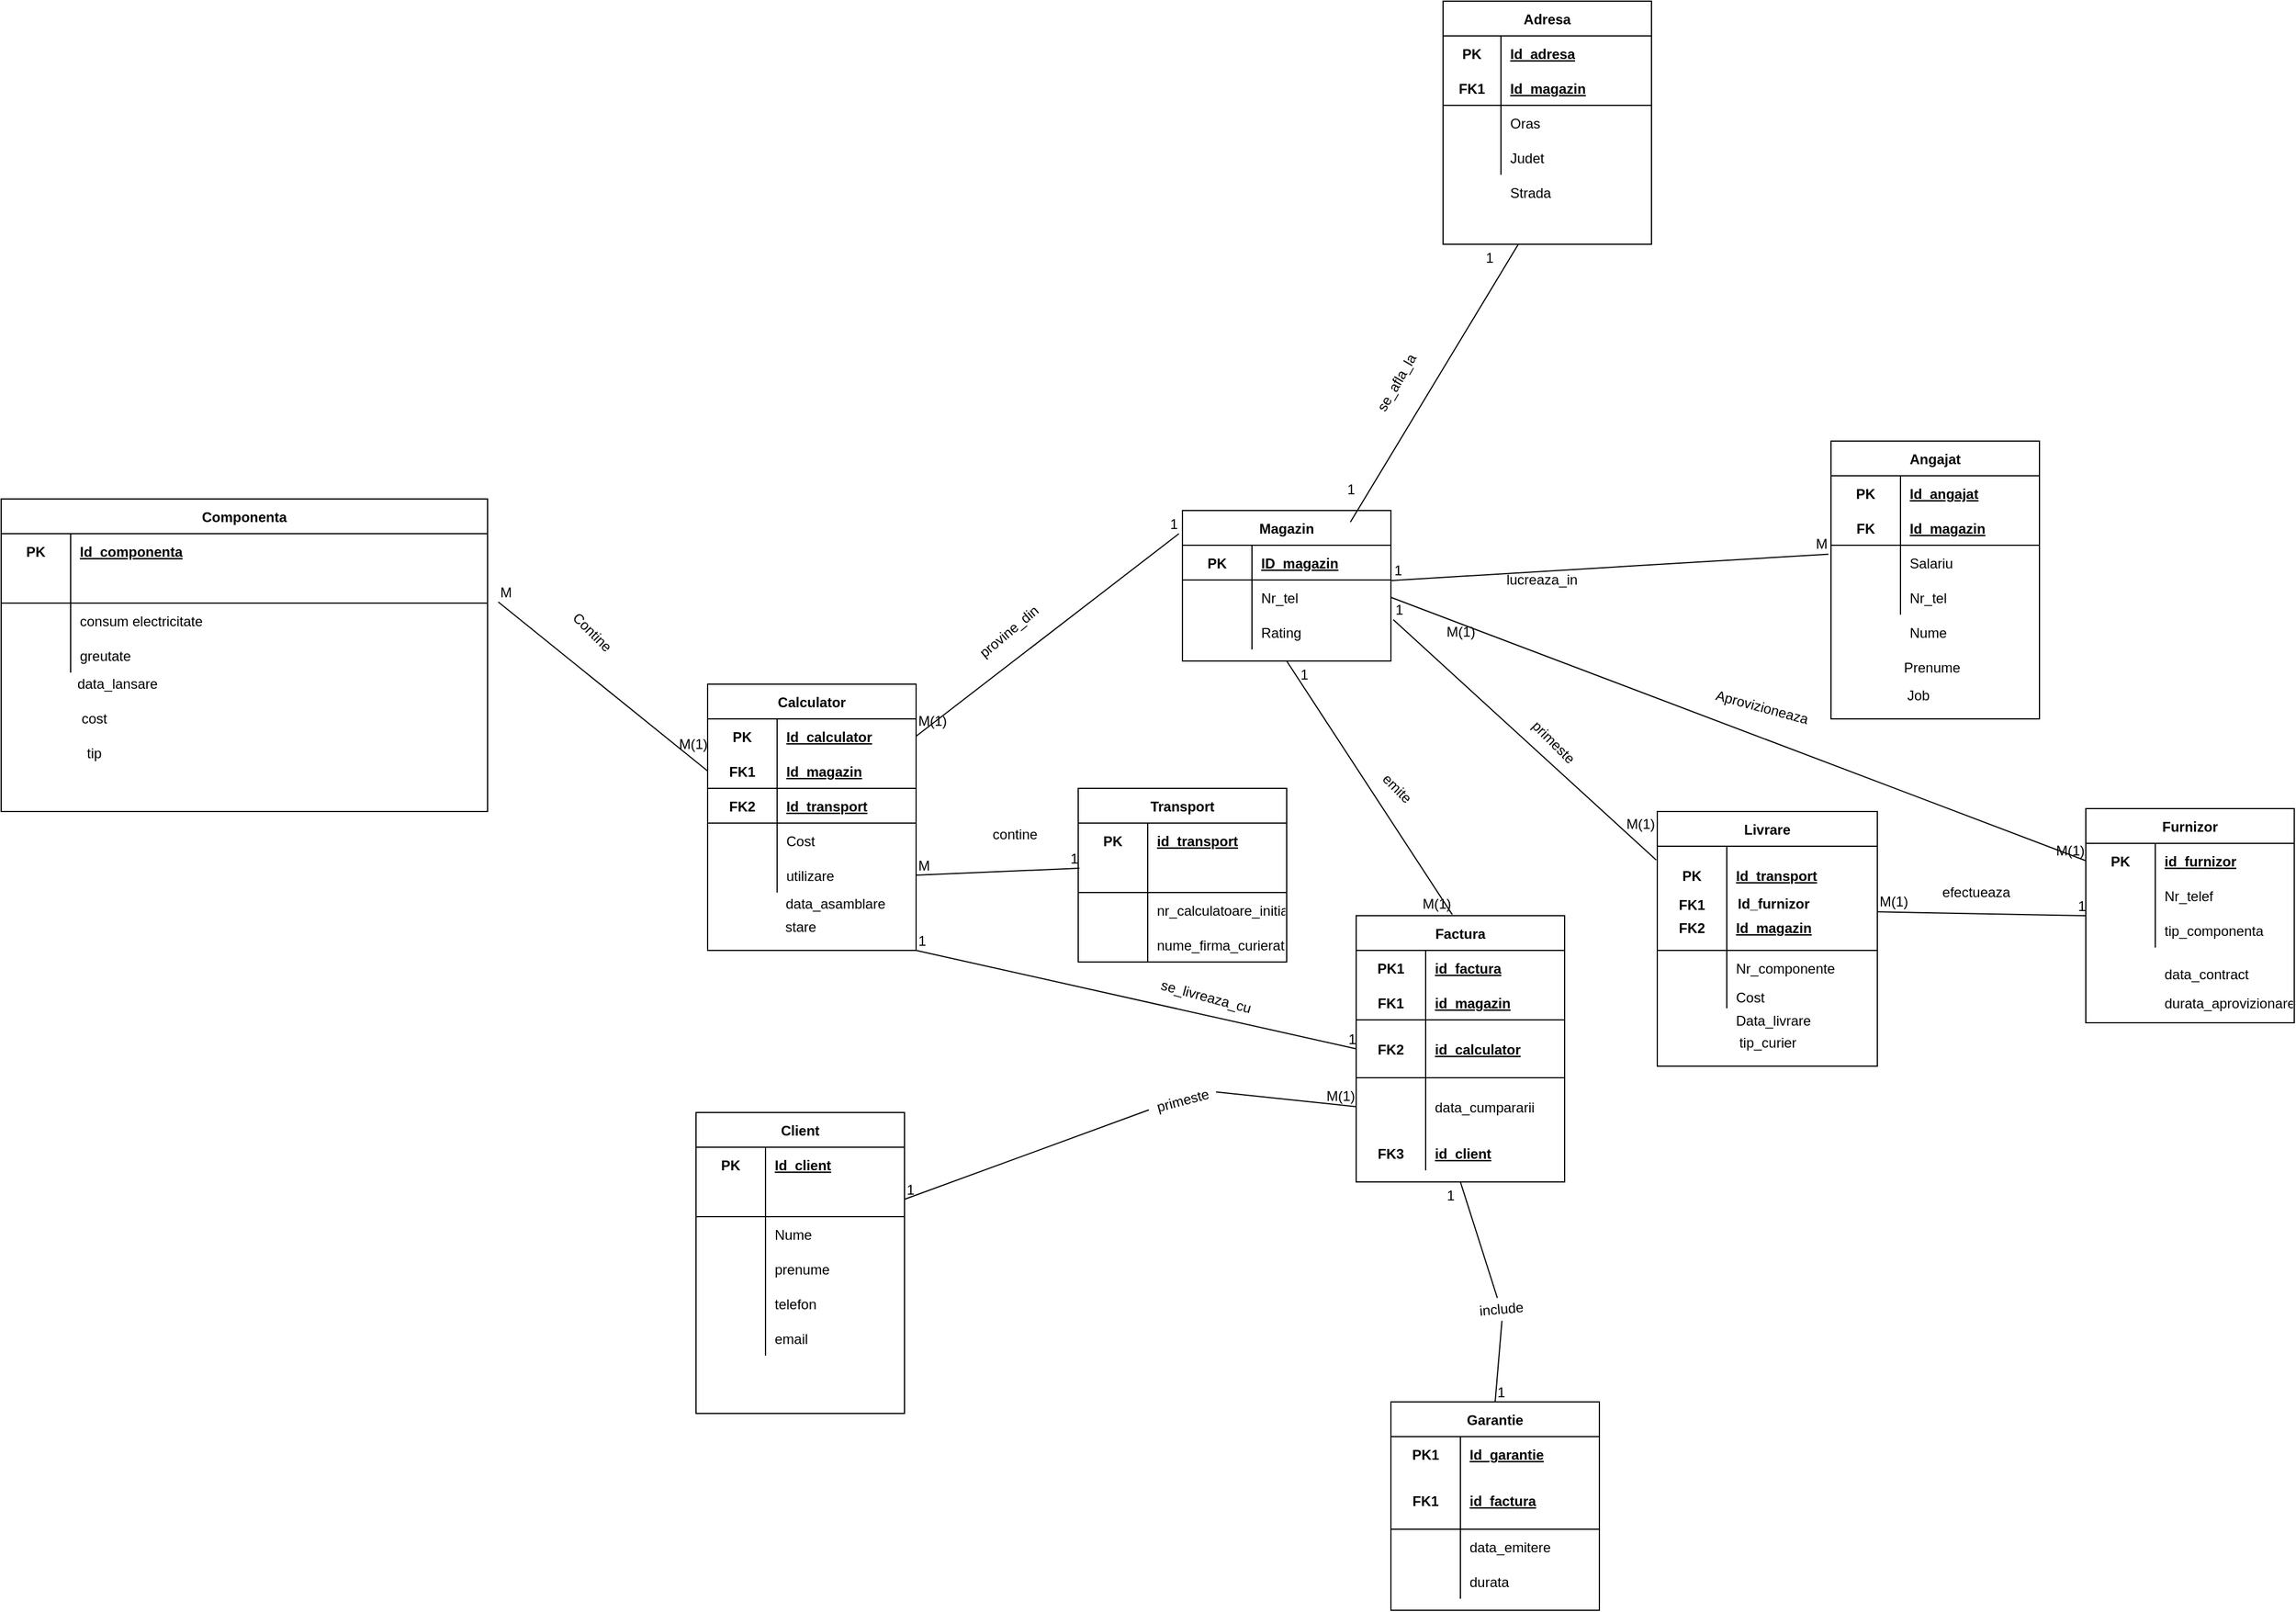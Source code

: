 <mxfile version="14.7.0" type="onedrive"><diagram id="R2lEEEUBdFMjLlhIrx00" name="Page-1"><mxGraphModel dx="2882" dy="1864" grid="1" gridSize="10" guides="1" tooltips="1" connect="1" arrows="1" fold="1" page="1" pageScale="1" pageWidth="850" pageHeight="1100" math="0" shadow="0" extFonts="Permanent Marker^https://fonts.googleapis.com/css?family=Permanent+Marker"><root><mxCell id="0"/><mxCell id="1" parent="0"/><mxCell id="5IRADX40BSoLsb3b2WKI-1" value="Magazin" style="shape=table;startSize=30;container=1;collapsible=1;childLayout=tableLayout;fixedRows=1;rowLines=0;fontStyle=1;align=center;resizeLast=1;" parent="1" vertex="1"><mxGeometry x="20" y="60" width="180" height="130" as="geometry"/></mxCell><mxCell id="5IRADX40BSoLsb3b2WKI-5" value="" style="shape=partialRectangle;collapsible=0;dropTarget=0;pointerEvents=0;fillColor=none;top=0;left=0;bottom=1;right=0;points=[[0,0.5],[1,0.5]];portConstraint=eastwest;" parent="5IRADX40BSoLsb3b2WKI-1" vertex="1"><mxGeometry y="30" width="180" height="30" as="geometry"/></mxCell><mxCell id="5IRADX40BSoLsb3b2WKI-6" value="PK" style="shape=partialRectangle;connectable=0;fillColor=none;top=0;left=0;bottom=0;right=0;fontStyle=1;overflow=hidden;" parent="5IRADX40BSoLsb3b2WKI-5" vertex="1"><mxGeometry width="60" height="30" as="geometry"/></mxCell><mxCell id="5IRADX40BSoLsb3b2WKI-7" value="ID_magazin" style="shape=partialRectangle;connectable=0;fillColor=none;top=0;left=0;bottom=0;right=0;align=left;spacingLeft=6;fontStyle=5;overflow=hidden;" parent="5IRADX40BSoLsb3b2WKI-5" vertex="1"><mxGeometry x="60" width="120" height="30" as="geometry"/></mxCell><mxCell id="5IRADX40BSoLsb3b2WKI-8" value="" style="shape=partialRectangle;collapsible=0;dropTarget=0;pointerEvents=0;fillColor=none;top=0;left=0;bottom=0;right=0;points=[[0,0.5],[1,0.5]];portConstraint=eastwest;" parent="5IRADX40BSoLsb3b2WKI-1" vertex="1"><mxGeometry y="60" width="180" height="30" as="geometry"/></mxCell><mxCell id="5IRADX40BSoLsb3b2WKI-9" value="" style="shape=partialRectangle;connectable=0;fillColor=none;top=0;left=0;bottom=0;right=0;editable=1;overflow=hidden;" parent="5IRADX40BSoLsb3b2WKI-8" vertex="1"><mxGeometry width="60" height="30" as="geometry"/></mxCell><mxCell id="5IRADX40BSoLsb3b2WKI-10" value="Nr_tel" style="shape=partialRectangle;connectable=0;fillColor=none;top=0;left=0;bottom=0;right=0;align=left;spacingLeft=6;overflow=hidden;" parent="5IRADX40BSoLsb3b2WKI-8" vertex="1"><mxGeometry x="60" width="120" height="30" as="geometry"/></mxCell><mxCell id="5IRADX40BSoLsb3b2WKI-11" value="" style="shape=partialRectangle;collapsible=0;dropTarget=0;pointerEvents=0;fillColor=none;top=0;left=0;bottom=0;right=0;points=[[0,0.5],[1,0.5]];portConstraint=eastwest;" parent="5IRADX40BSoLsb3b2WKI-1" vertex="1"><mxGeometry y="90" width="180" height="30" as="geometry"/></mxCell><mxCell id="5IRADX40BSoLsb3b2WKI-12" value="" style="shape=partialRectangle;connectable=0;fillColor=none;top=0;left=0;bottom=0;right=0;editable=1;overflow=hidden;" parent="5IRADX40BSoLsb3b2WKI-11" vertex="1"><mxGeometry width="60" height="30" as="geometry"/></mxCell><mxCell id="5IRADX40BSoLsb3b2WKI-13" value="Rating" style="shape=partialRectangle;connectable=0;fillColor=none;top=0;left=0;bottom=0;right=0;align=left;spacingLeft=6;overflow=hidden;" parent="5IRADX40BSoLsb3b2WKI-11" vertex="1"><mxGeometry x="60" width="120" height="30" as="geometry"/></mxCell><mxCell id="5IRADX40BSoLsb3b2WKI-15" value="Componenta" style="shape=table;startSize=30;container=1;collapsible=1;childLayout=tableLayout;fixedRows=1;rowLines=0;fontStyle=1;align=center;resizeLast=1;" parent="1" vertex="1"><mxGeometry x="-1000" y="50" width="420" height="270" as="geometry"/></mxCell><mxCell id="5IRADX40BSoLsb3b2WKI-16" value="" style="shape=partialRectangle;collapsible=0;dropTarget=0;pointerEvents=0;fillColor=none;top=0;left=0;bottom=0;right=0;points=[[0,0.5],[1,0.5]];portConstraint=eastwest;" parent="5IRADX40BSoLsb3b2WKI-15" vertex="1"><mxGeometry y="30" width="420" height="30" as="geometry"/></mxCell><mxCell id="5IRADX40BSoLsb3b2WKI-17" value="PK" style="shape=partialRectangle;connectable=0;fillColor=none;top=0;left=0;bottom=0;right=0;fontStyle=1;overflow=hidden;" parent="5IRADX40BSoLsb3b2WKI-16" vertex="1"><mxGeometry width="60" height="30" as="geometry"/></mxCell><mxCell id="5IRADX40BSoLsb3b2WKI-18" value="Id_componenta" style="shape=partialRectangle;connectable=0;fillColor=none;top=0;left=0;bottom=0;right=0;align=left;spacingLeft=6;fontStyle=5;overflow=hidden;" parent="5IRADX40BSoLsb3b2WKI-16" vertex="1"><mxGeometry x="60" width="360" height="30" as="geometry"/></mxCell><mxCell id="5IRADX40BSoLsb3b2WKI-19" value="" style="shape=partialRectangle;collapsible=0;dropTarget=0;pointerEvents=0;fillColor=none;top=0;left=0;bottom=1;right=0;points=[[0,0.5],[1,0.5]];portConstraint=eastwest;" parent="5IRADX40BSoLsb3b2WKI-15" vertex="1"><mxGeometry y="60" width="420" height="30" as="geometry"/></mxCell><mxCell id="5IRADX40BSoLsb3b2WKI-20" value="" style="shape=partialRectangle;connectable=0;fillColor=none;top=0;left=0;bottom=0;right=0;fontStyle=1;overflow=hidden;" parent="5IRADX40BSoLsb3b2WKI-19" vertex="1"><mxGeometry width="60" height="30" as="geometry"/></mxCell><mxCell id="5IRADX40BSoLsb3b2WKI-21" value="" style="shape=partialRectangle;connectable=0;fillColor=none;top=0;left=0;bottom=0;right=0;align=left;spacingLeft=6;fontStyle=5;overflow=hidden;" parent="5IRADX40BSoLsb3b2WKI-19" vertex="1"><mxGeometry x="60" width="360" height="30" as="geometry"/></mxCell><mxCell id="5IRADX40BSoLsb3b2WKI-22" value="" style="shape=partialRectangle;collapsible=0;dropTarget=0;pointerEvents=0;fillColor=none;top=0;left=0;bottom=0;right=0;points=[[0,0.5],[1,0.5]];portConstraint=eastwest;" parent="5IRADX40BSoLsb3b2WKI-15" vertex="1"><mxGeometry y="90" width="420" height="30" as="geometry"/></mxCell><mxCell id="5IRADX40BSoLsb3b2WKI-23" value="" style="shape=partialRectangle;connectable=0;fillColor=none;top=0;left=0;bottom=0;right=0;editable=1;overflow=hidden;" parent="5IRADX40BSoLsb3b2WKI-22" vertex="1"><mxGeometry width="60" height="30" as="geometry"/></mxCell><mxCell id="5IRADX40BSoLsb3b2WKI-24" value="consum electricitate" style="shape=partialRectangle;connectable=0;fillColor=none;top=0;left=0;bottom=0;right=0;align=left;spacingLeft=6;overflow=hidden;" parent="5IRADX40BSoLsb3b2WKI-22" vertex="1"><mxGeometry x="60" width="360" height="30" as="geometry"/></mxCell><mxCell id="5IRADX40BSoLsb3b2WKI-25" value="" style="shape=partialRectangle;collapsible=0;dropTarget=0;pointerEvents=0;fillColor=none;top=0;left=0;bottom=0;right=0;points=[[0,0.5],[1,0.5]];portConstraint=eastwest;" parent="5IRADX40BSoLsb3b2WKI-15" vertex="1"><mxGeometry y="120" width="420" height="30" as="geometry"/></mxCell><mxCell id="5IRADX40BSoLsb3b2WKI-26" value="" style="shape=partialRectangle;connectable=0;fillColor=none;top=0;left=0;bottom=0;right=0;editable=1;overflow=hidden;" parent="5IRADX40BSoLsb3b2WKI-25" vertex="1"><mxGeometry width="60" height="30" as="geometry"/></mxCell><mxCell id="5IRADX40BSoLsb3b2WKI-27" value="greutate" style="shape=partialRectangle;connectable=0;fillColor=none;top=0;left=0;bottom=0;right=0;align=left;spacingLeft=6;overflow=hidden;" parent="5IRADX40BSoLsb3b2WKI-25" vertex="1"><mxGeometry x="60" width="360" height="30" as="geometry"/></mxCell><mxCell id="5IRADX40BSoLsb3b2WKI-28" value="Adresa" style="shape=table;startSize=30;container=1;collapsible=1;childLayout=tableLayout;fixedRows=1;rowLines=0;fontStyle=1;align=center;resizeLast=1;" parent="1" vertex="1"><mxGeometry x="245" y="-380" width="180" height="210" as="geometry"/></mxCell><mxCell id="5IRADX40BSoLsb3b2WKI-29" value="" style="shape=partialRectangle;collapsible=0;dropTarget=0;pointerEvents=0;fillColor=none;top=0;left=0;bottom=0;right=0;points=[[0,0.5],[1,0.5]];portConstraint=eastwest;" parent="5IRADX40BSoLsb3b2WKI-28" vertex="1"><mxGeometry y="30" width="180" height="30" as="geometry"/></mxCell><mxCell id="5IRADX40BSoLsb3b2WKI-30" value="PK" style="shape=partialRectangle;connectable=0;fillColor=none;top=0;left=0;bottom=0;right=0;fontStyle=1;overflow=hidden;" parent="5IRADX40BSoLsb3b2WKI-29" vertex="1"><mxGeometry width="50" height="30" as="geometry"/></mxCell><mxCell id="5IRADX40BSoLsb3b2WKI-31" value="Id_adresa" style="shape=partialRectangle;connectable=0;fillColor=none;top=0;left=0;bottom=0;right=0;align=left;spacingLeft=6;fontStyle=5;overflow=hidden;" parent="5IRADX40BSoLsb3b2WKI-29" vertex="1"><mxGeometry x="50" width="130" height="30" as="geometry"/></mxCell><mxCell id="5IRADX40BSoLsb3b2WKI-32" value="" style="shape=partialRectangle;collapsible=0;dropTarget=0;pointerEvents=0;fillColor=none;top=0;left=0;bottom=1;right=0;points=[[0,0.5],[1,0.5]];portConstraint=eastwest;" parent="5IRADX40BSoLsb3b2WKI-28" vertex="1"><mxGeometry y="60" width="180" height="30" as="geometry"/></mxCell><mxCell id="5IRADX40BSoLsb3b2WKI-33" value="FK1" style="shape=partialRectangle;connectable=0;fillColor=none;top=0;left=0;bottom=0;right=0;fontStyle=1;overflow=hidden;" parent="5IRADX40BSoLsb3b2WKI-32" vertex="1"><mxGeometry width="50" height="30" as="geometry"/></mxCell><mxCell id="5IRADX40BSoLsb3b2WKI-34" value="Id_magazin" style="shape=partialRectangle;connectable=0;fillColor=none;top=0;left=0;bottom=0;right=0;align=left;spacingLeft=6;fontStyle=5;overflow=hidden;" parent="5IRADX40BSoLsb3b2WKI-32" vertex="1"><mxGeometry x="50" width="130" height="30" as="geometry"/></mxCell><mxCell id="5IRADX40BSoLsb3b2WKI-35" value="" style="shape=partialRectangle;collapsible=0;dropTarget=0;pointerEvents=0;fillColor=none;top=0;left=0;bottom=0;right=0;points=[[0,0.5],[1,0.5]];portConstraint=eastwest;" parent="5IRADX40BSoLsb3b2WKI-28" vertex="1"><mxGeometry y="90" width="180" height="30" as="geometry"/></mxCell><mxCell id="5IRADX40BSoLsb3b2WKI-36" value="" style="shape=partialRectangle;connectable=0;fillColor=none;top=0;left=0;bottom=0;right=0;editable=1;overflow=hidden;" parent="5IRADX40BSoLsb3b2WKI-35" vertex="1"><mxGeometry width="50" height="30" as="geometry"/></mxCell><mxCell id="5IRADX40BSoLsb3b2WKI-37" value="Oras" style="shape=partialRectangle;connectable=0;fillColor=none;top=0;left=0;bottom=0;right=0;align=left;spacingLeft=6;overflow=hidden;" parent="5IRADX40BSoLsb3b2WKI-35" vertex="1"><mxGeometry x="50" width="130" height="30" as="geometry"/></mxCell><mxCell id="5IRADX40BSoLsb3b2WKI-38" value="" style="shape=partialRectangle;collapsible=0;dropTarget=0;pointerEvents=0;fillColor=none;top=0;left=0;bottom=0;right=0;points=[[0,0.5],[1,0.5]];portConstraint=eastwest;" parent="5IRADX40BSoLsb3b2WKI-28" vertex="1"><mxGeometry y="120" width="180" height="30" as="geometry"/></mxCell><mxCell id="5IRADX40BSoLsb3b2WKI-39" value="" style="shape=partialRectangle;connectable=0;fillColor=none;top=0;left=0;bottom=0;right=0;editable=1;overflow=hidden;" parent="5IRADX40BSoLsb3b2WKI-38" vertex="1"><mxGeometry width="50" height="30" as="geometry"/></mxCell><mxCell id="5IRADX40BSoLsb3b2WKI-40" value="Judet" style="shape=partialRectangle;connectable=0;fillColor=none;top=0;left=0;bottom=0;right=0;align=left;spacingLeft=6;overflow=hidden;" parent="5IRADX40BSoLsb3b2WKI-38" vertex="1"><mxGeometry x="50" width="130" height="30" as="geometry"/></mxCell><mxCell id="5IRADX40BSoLsb3b2WKI-41" value="Factura" style="shape=table;startSize=30;container=1;collapsible=1;childLayout=tableLayout;fixedRows=1;rowLines=0;fontStyle=1;align=center;resizeLast=1;" parent="1" vertex="1"><mxGeometry x="170" y="410" width="180" height="230" as="geometry"/></mxCell><mxCell id="5IRADX40BSoLsb3b2WKI-42" value="" style="shape=partialRectangle;collapsible=0;dropTarget=0;pointerEvents=0;fillColor=none;top=0;left=0;bottom=0;right=0;points=[[0,0.5],[1,0.5]];portConstraint=eastwest;" parent="5IRADX40BSoLsb3b2WKI-41" vertex="1"><mxGeometry y="30" width="180" height="30" as="geometry"/></mxCell><mxCell id="5IRADX40BSoLsb3b2WKI-43" value="PK1" style="shape=partialRectangle;connectable=0;fillColor=none;top=0;left=0;bottom=0;right=0;fontStyle=1;overflow=hidden;" parent="5IRADX40BSoLsb3b2WKI-42" vertex="1"><mxGeometry width="60" height="30" as="geometry"/></mxCell><mxCell id="5IRADX40BSoLsb3b2WKI-44" value="id_factura" style="shape=partialRectangle;connectable=0;fillColor=none;top=0;left=0;bottom=0;right=0;align=left;spacingLeft=6;fontStyle=5;overflow=hidden;" parent="5IRADX40BSoLsb3b2WKI-42" vertex="1"><mxGeometry x="60" width="120" height="30" as="geometry"/></mxCell><mxCell id="5IRADX40BSoLsb3b2WKI-45" value="" style="shape=partialRectangle;collapsible=0;dropTarget=0;pointerEvents=0;fillColor=none;top=0;left=0;bottom=1;right=0;points=[[0,0.5],[1,0.5]];portConstraint=eastwest;" parent="5IRADX40BSoLsb3b2WKI-41" vertex="1"><mxGeometry y="60" width="180" height="30" as="geometry"/></mxCell><mxCell id="5IRADX40BSoLsb3b2WKI-46" value="FK1" style="shape=partialRectangle;connectable=0;fillColor=none;top=0;left=0;bottom=0;right=0;fontStyle=1;overflow=hidden;" parent="5IRADX40BSoLsb3b2WKI-45" vertex="1"><mxGeometry width="60" height="30" as="geometry"/></mxCell><mxCell id="5IRADX40BSoLsb3b2WKI-47" value="id_magazin" style="shape=partialRectangle;connectable=0;fillColor=none;top=0;left=0;bottom=0;right=0;align=left;spacingLeft=6;fontStyle=5;overflow=hidden;" parent="5IRADX40BSoLsb3b2WKI-45" vertex="1"><mxGeometry x="60" width="120" height="30" as="geometry"/></mxCell><mxCell id="lPqivJ8-B0ePsU9WdqID-1" value="" style="shape=partialRectangle;collapsible=0;dropTarget=0;pointerEvents=0;fillColor=none;top=0;left=0;bottom=1;right=0;points=[[0,0.5],[1,0.5]];portConstraint=eastwest;" parent="5IRADX40BSoLsb3b2WKI-41" vertex="1"><mxGeometry y="90" width="180" height="50" as="geometry"/></mxCell><mxCell id="lPqivJ8-B0ePsU9WdqID-2" value="FK2" style="shape=partialRectangle;connectable=0;fillColor=none;top=0;left=0;bottom=0;right=0;fontStyle=1;overflow=hidden;" parent="lPqivJ8-B0ePsU9WdqID-1" vertex="1"><mxGeometry width="60" height="50" as="geometry"/></mxCell><mxCell id="lPqivJ8-B0ePsU9WdqID-3" value="id_calculator" style="shape=partialRectangle;connectable=0;fillColor=none;top=0;left=0;bottom=0;right=0;align=left;spacingLeft=6;fontStyle=5;overflow=hidden;" parent="lPqivJ8-B0ePsU9WdqID-1" vertex="1"><mxGeometry x="60" width="120" height="50" as="geometry"/></mxCell><mxCell id="5IRADX40BSoLsb3b2WKI-51" value="" style="shape=partialRectangle;collapsible=0;dropTarget=0;pointerEvents=0;fillColor=none;top=0;left=0;bottom=0;right=0;points=[[0,0.5],[1,0.5]];portConstraint=eastwest;" parent="5IRADX40BSoLsb3b2WKI-41" vertex="1"><mxGeometry y="140" width="180" height="50" as="geometry"/></mxCell><mxCell id="5IRADX40BSoLsb3b2WKI-52" value="" style="shape=partialRectangle;connectable=0;fillColor=none;top=0;left=0;bottom=0;right=0;editable=1;overflow=hidden;" parent="5IRADX40BSoLsb3b2WKI-51" vertex="1"><mxGeometry width="60" height="50" as="geometry"/></mxCell><mxCell id="5IRADX40BSoLsb3b2WKI-53" value="data_cumpararii" style="shape=partialRectangle;connectable=0;fillColor=none;top=0;left=0;bottom=0;right=0;align=left;spacingLeft=6;overflow=hidden;" parent="5IRADX40BSoLsb3b2WKI-51" vertex="1"><mxGeometry x="60" width="120" height="50" as="geometry"/></mxCell><mxCell id="lPqivJ8-B0ePsU9WdqID-68" value="" style="shape=partialRectangle;collapsible=0;dropTarget=0;pointerEvents=0;fillColor=none;top=0;left=0;bottom=0;right=0;points=[[0,0.5],[1,0.5]];portConstraint=eastwest;" parent="5IRADX40BSoLsb3b2WKI-41" vertex="1"><mxGeometry y="190" width="180" height="30" as="geometry"/></mxCell><mxCell id="lPqivJ8-B0ePsU9WdqID-69" value="FK3" style="shape=partialRectangle;connectable=0;fillColor=none;top=0;left=0;bottom=0;right=0;fontStyle=1;overflow=hidden;" parent="lPqivJ8-B0ePsU9WdqID-68" vertex="1"><mxGeometry width="60" height="30" as="geometry"/></mxCell><mxCell id="lPqivJ8-B0ePsU9WdqID-70" value="id_client" style="shape=partialRectangle;connectable=0;fillColor=none;top=0;left=0;bottom=0;right=0;align=left;spacingLeft=6;fontStyle=5;overflow=hidden;" parent="lPqivJ8-B0ePsU9WdqID-68" vertex="1"><mxGeometry x="60" width="120" height="30" as="geometry"/></mxCell><mxCell id="5IRADX40BSoLsb3b2WKI-54" value="Angajat" style="shape=table;startSize=30;container=1;collapsible=1;childLayout=tableLayout;fixedRows=1;rowLines=0;fontStyle=1;align=center;resizeLast=1;" parent="1" vertex="1"><mxGeometry x="580" width="180" height="240" as="geometry"/></mxCell><mxCell id="5IRADX40BSoLsb3b2WKI-55" value="" style="shape=partialRectangle;collapsible=0;dropTarget=0;pointerEvents=0;fillColor=none;top=0;left=0;bottom=0;right=0;points=[[0,0.5],[1,0.5]];portConstraint=eastwest;" parent="5IRADX40BSoLsb3b2WKI-54" vertex="1"><mxGeometry y="30" width="180" height="30" as="geometry"/></mxCell><mxCell id="5IRADX40BSoLsb3b2WKI-56" value="PK" style="shape=partialRectangle;connectable=0;fillColor=none;top=0;left=0;bottom=0;right=0;fontStyle=1;overflow=hidden;" parent="5IRADX40BSoLsb3b2WKI-55" vertex="1"><mxGeometry width="60" height="30" as="geometry"/></mxCell><mxCell id="5IRADX40BSoLsb3b2WKI-57" value="Id_angajat" style="shape=partialRectangle;connectable=0;fillColor=none;top=0;left=0;bottom=0;right=0;align=left;spacingLeft=6;fontStyle=5;overflow=hidden;" parent="5IRADX40BSoLsb3b2WKI-55" vertex="1"><mxGeometry x="60" width="120" height="30" as="geometry"/></mxCell><mxCell id="5IRADX40BSoLsb3b2WKI-58" value="" style="shape=partialRectangle;collapsible=0;dropTarget=0;pointerEvents=0;fillColor=none;top=0;left=0;bottom=1;right=0;points=[[0,0.5],[1,0.5]];portConstraint=eastwest;" parent="5IRADX40BSoLsb3b2WKI-54" vertex="1"><mxGeometry y="60" width="180" height="30" as="geometry"/></mxCell><mxCell id="5IRADX40BSoLsb3b2WKI-59" value="FK" style="shape=partialRectangle;connectable=0;fillColor=none;top=0;left=0;bottom=0;right=0;fontStyle=1;overflow=hidden;" parent="5IRADX40BSoLsb3b2WKI-58" vertex="1"><mxGeometry width="60" height="30" as="geometry"/></mxCell><mxCell id="5IRADX40BSoLsb3b2WKI-60" value="Id_magazin" style="shape=partialRectangle;connectable=0;fillColor=none;top=0;left=0;bottom=0;right=0;align=left;spacingLeft=6;fontStyle=5;overflow=hidden;" parent="5IRADX40BSoLsb3b2WKI-58" vertex="1"><mxGeometry x="60" width="120" height="30" as="geometry"/></mxCell><mxCell id="5IRADX40BSoLsb3b2WKI-61" value="" style="shape=partialRectangle;collapsible=0;dropTarget=0;pointerEvents=0;fillColor=none;top=0;left=0;bottom=0;right=0;points=[[0,0.5],[1,0.5]];portConstraint=eastwest;" parent="5IRADX40BSoLsb3b2WKI-54" vertex="1"><mxGeometry y="90" width="180" height="30" as="geometry"/></mxCell><mxCell id="5IRADX40BSoLsb3b2WKI-62" value="" style="shape=partialRectangle;connectable=0;fillColor=none;top=0;left=0;bottom=0;right=0;editable=1;overflow=hidden;" parent="5IRADX40BSoLsb3b2WKI-61" vertex="1"><mxGeometry width="60" height="30" as="geometry"/></mxCell><mxCell id="5IRADX40BSoLsb3b2WKI-63" value="Salariu" style="shape=partialRectangle;connectable=0;fillColor=none;top=0;left=0;bottom=0;right=0;align=left;spacingLeft=6;overflow=hidden;" parent="5IRADX40BSoLsb3b2WKI-61" vertex="1"><mxGeometry x="60" width="120" height="30" as="geometry"/></mxCell><mxCell id="5IRADX40BSoLsb3b2WKI-64" value="" style="shape=partialRectangle;collapsible=0;dropTarget=0;pointerEvents=0;fillColor=none;top=0;left=0;bottom=0;right=0;points=[[0,0.5],[1,0.5]];portConstraint=eastwest;" parent="5IRADX40BSoLsb3b2WKI-54" vertex="1"><mxGeometry y="120" width="180" height="30" as="geometry"/></mxCell><mxCell id="5IRADX40BSoLsb3b2WKI-65" value="" style="shape=partialRectangle;connectable=0;fillColor=none;top=0;left=0;bottom=0;right=0;editable=1;overflow=hidden;" parent="5IRADX40BSoLsb3b2WKI-64" vertex="1"><mxGeometry width="60" height="30" as="geometry"/></mxCell><mxCell id="5IRADX40BSoLsb3b2WKI-66" value="Nr_tel" style="shape=partialRectangle;connectable=0;fillColor=none;top=0;left=0;bottom=0;right=0;align=left;spacingLeft=6;overflow=hidden;" parent="5IRADX40BSoLsb3b2WKI-64" vertex="1"><mxGeometry x="60" width="120" height="30" as="geometry"/></mxCell><mxCell id="5IRADX40BSoLsb3b2WKI-67" value="Client" style="shape=table;startSize=30;container=1;collapsible=1;childLayout=tableLayout;fixedRows=1;rowLines=0;fontStyle=1;align=center;resizeLast=1;" parent="1" vertex="1"><mxGeometry x="-400" y="580" width="180" height="260" as="geometry"/></mxCell><mxCell id="5IRADX40BSoLsb3b2WKI-68" value="" style="shape=partialRectangle;collapsible=0;dropTarget=0;pointerEvents=0;fillColor=none;top=0;left=0;bottom=0;right=0;points=[[0,0.5],[1,0.5]];portConstraint=eastwest;" parent="5IRADX40BSoLsb3b2WKI-67" vertex="1"><mxGeometry y="30" width="180" height="30" as="geometry"/></mxCell><mxCell id="5IRADX40BSoLsb3b2WKI-69" value="PK" style="shape=partialRectangle;connectable=0;fillColor=none;top=0;left=0;bottom=0;right=0;fontStyle=1;overflow=hidden;" parent="5IRADX40BSoLsb3b2WKI-68" vertex="1"><mxGeometry width="60" height="30" as="geometry"/></mxCell><mxCell id="5IRADX40BSoLsb3b2WKI-70" value="Id_client" style="shape=partialRectangle;connectable=0;fillColor=none;top=0;left=0;bottom=0;right=0;align=left;spacingLeft=6;fontStyle=5;overflow=hidden;" parent="5IRADX40BSoLsb3b2WKI-68" vertex="1"><mxGeometry x="60" width="120" height="30" as="geometry"/></mxCell><mxCell id="5IRADX40BSoLsb3b2WKI-71" value="" style="shape=partialRectangle;collapsible=0;dropTarget=0;pointerEvents=0;fillColor=none;top=0;left=0;bottom=1;right=0;points=[[0,0.5],[1,0.5]];portConstraint=eastwest;" parent="5IRADX40BSoLsb3b2WKI-67" vertex="1"><mxGeometry y="60" width="180" height="30" as="geometry"/></mxCell><mxCell id="5IRADX40BSoLsb3b2WKI-72" value="" style="shape=partialRectangle;connectable=0;fillColor=none;top=0;left=0;bottom=0;right=0;fontStyle=1;overflow=hidden;" parent="5IRADX40BSoLsb3b2WKI-71" vertex="1"><mxGeometry width="60" height="30" as="geometry"/></mxCell><mxCell id="5IRADX40BSoLsb3b2WKI-73" value="" style="shape=partialRectangle;connectable=0;fillColor=none;top=0;left=0;bottom=0;right=0;align=left;spacingLeft=6;fontStyle=5;overflow=hidden;" parent="5IRADX40BSoLsb3b2WKI-71" vertex="1"><mxGeometry x="60" width="120" height="30" as="geometry"/></mxCell><mxCell id="5IRADX40BSoLsb3b2WKI-74" value="" style="shape=partialRectangle;collapsible=0;dropTarget=0;pointerEvents=0;fillColor=none;top=0;left=0;bottom=0;right=0;points=[[0,0.5],[1,0.5]];portConstraint=eastwest;" parent="5IRADX40BSoLsb3b2WKI-67" vertex="1"><mxGeometry y="90" width="180" height="30" as="geometry"/></mxCell><mxCell id="5IRADX40BSoLsb3b2WKI-75" value="" style="shape=partialRectangle;connectable=0;fillColor=none;top=0;left=0;bottom=0;right=0;editable=1;overflow=hidden;" parent="5IRADX40BSoLsb3b2WKI-74" vertex="1"><mxGeometry width="60" height="30" as="geometry"/></mxCell><mxCell id="5IRADX40BSoLsb3b2WKI-76" value="Nume" style="shape=partialRectangle;connectable=0;fillColor=none;top=0;left=0;bottom=0;right=0;align=left;spacingLeft=6;overflow=hidden;" parent="5IRADX40BSoLsb3b2WKI-74" vertex="1"><mxGeometry x="60" width="120" height="30" as="geometry"/></mxCell><mxCell id="5IRADX40BSoLsb3b2WKI-77" value="" style="shape=partialRectangle;collapsible=0;dropTarget=0;pointerEvents=0;fillColor=none;top=0;left=0;bottom=0;right=0;points=[[0,0.5],[1,0.5]];portConstraint=eastwest;" parent="5IRADX40BSoLsb3b2WKI-67" vertex="1"><mxGeometry y="120" width="180" height="30" as="geometry"/></mxCell><mxCell id="5IRADX40BSoLsb3b2WKI-78" value="" style="shape=partialRectangle;connectable=0;fillColor=none;top=0;left=0;bottom=0;right=0;editable=1;overflow=hidden;" parent="5IRADX40BSoLsb3b2WKI-77" vertex="1"><mxGeometry width="60" height="30" as="geometry"/></mxCell><mxCell id="5IRADX40BSoLsb3b2WKI-79" value="prenume" style="shape=partialRectangle;connectable=0;fillColor=none;top=0;left=0;bottom=0;right=0;align=left;spacingLeft=6;overflow=hidden;" parent="5IRADX40BSoLsb3b2WKI-77" vertex="1"><mxGeometry x="60" width="120" height="30" as="geometry"/></mxCell><mxCell id="M518nzdHtukfk-G0GFpe-1" style="shape=partialRectangle;collapsible=0;dropTarget=0;pointerEvents=0;fillColor=none;top=0;left=0;bottom=0;right=0;points=[[0,0.5],[1,0.5]];portConstraint=eastwest;" parent="5IRADX40BSoLsb3b2WKI-67" vertex="1"><mxGeometry y="150" width="180" height="30" as="geometry"/></mxCell><mxCell id="M518nzdHtukfk-G0GFpe-2" style="shape=partialRectangle;connectable=0;fillColor=none;top=0;left=0;bottom=0;right=0;editable=1;overflow=hidden;" parent="M518nzdHtukfk-G0GFpe-1" vertex="1"><mxGeometry width="60" height="30" as="geometry"/></mxCell><mxCell id="M518nzdHtukfk-G0GFpe-3" value="telefon" style="shape=partialRectangle;connectable=0;fillColor=none;top=0;left=0;bottom=0;right=0;align=left;spacingLeft=6;overflow=hidden;" parent="M518nzdHtukfk-G0GFpe-1" vertex="1"><mxGeometry x="60" width="120" height="30" as="geometry"/></mxCell><mxCell id="M518nzdHtukfk-G0GFpe-4" style="shape=partialRectangle;collapsible=0;dropTarget=0;pointerEvents=0;fillColor=none;top=0;left=0;bottom=0;right=0;points=[[0,0.5],[1,0.5]];portConstraint=eastwest;" parent="5IRADX40BSoLsb3b2WKI-67" vertex="1"><mxGeometry y="180" width="180" height="30" as="geometry"/></mxCell><mxCell id="M518nzdHtukfk-G0GFpe-5" style="shape=partialRectangle;connectable=0;fillColor=none;top=0;left=0;bottom=0;right=0;editable=1;overflow=hidden;" parent="M518nzdHtukfk-G0GFpe-4" vertex="1"><mxGeometry width="60" height="30" as="geometry"/></mxCell><mxCell id="M518nzdHtukfk-G0GFpe-6" value="email" style="shape=partialRectangle;connectable=0;fillColor=none;top=0;left=0;bottom=0;right=0;align=left;spacingLeft=6;overflow=hidden;" parent="M518nzdHtukfk-G0GFpe-4" vertex="1"><mxGeometry x="60" width="120" height="30" as="geometry"/></mxCell><mxCell id="5IRADX40BSoLsb3b2WKI-80" value="Transport" style="shape=table;startSize=30;container=1;collapsible=1;childLayout=tableLayout;fixedRows=1;rowLines=0;fontStyle=1;align=center;resizeLast=1;" parent="1" vertex="1"><mxGeometry x="-70" y="300" width="180" height="150" as="geometry"/></mxCell><mxCell id="5IRADX40BSoLsb3b2WKI-81" value="" style="shape=partialRectangle;collapsible=0;dropTarget=0;pointerEvents=0;fillColor=none;top=0;left=0;bottom=0;right=0;points=[[0,0.5],[1,0.5]];portConstraint=eastwest;" parent="5IRADX40BSoLsb3b2WKI-80" vertex="1"><mxGeometry y="30" width="180" height="30" as="geometry"/></mxCell><mxCell id="5IRADX40BSoLsb3b2WKI-82" value="PK" style="shape=partialRectangle;connectable=0;fillColor=none;top=0;left=0;bottom=0;right=0;fontStyle=1;overflow=hidden;" parent="5IRADX40BSoLsb3b2WKI-81" vertex="1"><mxGeometry width="60" height="30" as="geometry"/></mxCell><mxCell id="5IRADX40BSoLsb3b2WKI-83" value="id_transport" style="shape=partialRectangle;connectable=0;fillColor=none;top=0;left=0;bottom=0;right=0;align=left;spacingLeft=6;fontStyle=5;overflow=hidden;" parent="5IRADX40BSoLsb3b2WKI-81" vertex="1"><mxGeometry x="60" width="120" height="30" as="geometry"/></mxCell><mxCell id="5IRADX40BSoLsb3b2WKI-84" value="" style="shape=partialRectangle;collapsible=0;dropTarget=0;pointerEvents=0;fillColor=none;top=0;left=0;bottom=1;right=0;points=[[0,0.5],[1,0.5]];portConstraint=eastwest;" parent="5IRADX40BSoLsb3b2WKI-80" vertex="1"><mxGeometry y="60" width="180" height="30" as="geometry"/></mxCell><mxCell id="5IRADX40BSoLsb3b2WKI-85" value="" style="shape=partialRectangle;connectable=0;fillColor=none;top=0;left=0;bottom=0;right=0;fontStyle=1;overflow=hidden;" parent="5IRADX40BSoLsb3b2WKI-84" vertex="1"><mxGeometry width="60" height="30" as="geometry"/></mxCell><mxCell id="5IRADX40BSoLsb3b2WKI-86" value="" style="shape=partialRectangle;connectable=0;fillColor=none;top=0;left=0;bottom=0;right=0;align=left;spacingLeft=6;fontStyle=5;overflow=hidden;" parent="5IRADX40BSoLsb3b2WKI-84" vertex="1"><mxGeometry x="60" width="120" height="30" as="geometry"/></mxCell><mxCell id="5IRADX40BSoLsb3b2WKI-90" value="" style="shape=partialRectangle;collapsible=0;dropTarget=0;pointerEvents=0;fillColor=none;top=0;left=0;bottom=0;right=0;points=[[0,0.5],[1,0.5]];portConstraint=eastwest;" parent="5IRADX40BSoLsb3b2WKI-80" vertex="1"><mxGeometry y="90" width="180" height="30" as="geometry"/></mxCell><mxCell id="5IRADX40BSoLsb3b2WKI-91" value="" style="shape=partialRectangle;connectable=0;fillColor=none;top=0;left=0;bottom=0;right=0;editable=1;overflow=hidden;fontStyle=1" parent="5IRADX40BSoLsb3b2WKI-90" vertex="1"><mxGeometry width="60" height="30" as="geometry"/></mxCell><mxCell id="5IRADX40BSoLsb3b2WKI-92" value="nr_calculatoare_initiale" style="shape=partialRectangle;connectable=0;fillColor=none;top=0;left=0;bottom=0;right=0;align=left;spacingLeft=6;overflow=hidden;fontStyle=0" parent="5IRADX40BSoLsb3b2WKI-90" vertex="1"><mxGeometry x="60" width="120" height="30" as="geometry"/></mxCell><mxCell id="vrn9JUK7OHDct8GByNW2-1" style="shape=partialRectangle;collapsible=0;dropTarget=0;pointerEvents=0;fillColor=none;top=0;left=0;bottom=0;right=0;points=[[0,0.5],[1,0.5]];portConstraint=eastwest;" parent="5IRADX40BSoLsb3b2WKI-80" vertex="1"><mxGeometry y="120" width="180" height="30" as="geometry"/></mxCell><mxCell id="vrn9JUK7OHDct8GByNW2-2" style="shape=partialRectangle;connectable=0;fillColor=none;top=0;left=0;bottom=0;right=0;editable=1;overflow=hidden;fontStyle=1" parent="vrn9JUK7OHDct8GByNW2-1" vertex="1"><mxGeometry width="60" height="30" as="geometry"/></mxCell><mxCell id="vrn9JUK7OHDct8GByNW2-3" value="nume_firma_curierat" style="shape=partialRectangle;connectable=0;fillColor=none;top=0;left=0;bottom=0;right=0;align=left;spacingLeft=6;overflow=hidden;fontStyle=0" parent="vrn9JUK7OHDct8GByNW2-1" vertex="1"><mxGeometry x="60" width="120" height="30" as="geometry"/></mxCell><mxCell id="5IRADX40BSoLsb3b2WKI-119" value="Furnizor" style="shape=table;startSize=30;container=1;collapsible=1;childLayout=tableLayout;fixedRows=1;rowLines=0;fontStyle=1;align=center;resizeLast=1;" parent="1" vertex="1"><mxGeometry x="800" y="317.5" width="180" height="185" as="geometry"/></mxCell><mxCell id="5IRADX40BSoLsb3b2WKI-120" value="" style="shape=partialRectangle;collapsible=0;dropTarget=0;pointerEvents=0;fillColor=none;top=0;left=0;bottom=0;right=0;points=[[0,0.5],[1,0.5]];portConstraint=eastwest;" parent="5IRADX40BSoLsb3b2WKI-119" vertex="1"><mxGeometry y="30" width="180" height="30" as="geometry"/></mxCell><mxCell id="5IRADX40BSoLsb3b2WKI-121" value="PK" style="shape=partialRectangle;connectable=0;fillColor=none;top=0;left=0;bottom=0;right=0;fontStyle=1;overflow=hidden;" parent="5IRADX40BSoLsb3b2WKI-120" vertex="1"><mxGeometry width="60" height="30" as="geometry"/></mxCell><mxCell id="5IRADX40BSoLsb3b2WKI-122" value="id_furnizor" style="shape=partialRectangle;connectable=0;fillColor=none;top=0;left=0;bottom=0;right=0;align=left;spacingLeft=6;fontStyle=5;overflow=hidden;" parent="5IRADX40BSoLsb3b2WKI-120" vertex="1"><mxGeometry x="60" width="120" height="30" as="geometry"/></mxCell><mxCell id="5IRADX40BSoLsb3b2WKI-126" value="" style="shape=partialRectangle;collapsible=0;dropTarget=0;pointerEvents=0;fillColor=none;top=0;left=0;bottom=0;right=0;points=[[0,0.5],[1,0.5]];portConstraint=eastwest;" parent="5IRADX40BSoLsb3b2WKI-119" vertex="1"><mxGeometry y="60" width="180" height="30" as="geometry"/></mxCell><mxCell id="5IRADX40BSoLsb3b2WKI-127" value="" style="shape=partialRectangle;connectable=0;fillColor=none;top=0;left=0;bottom=0;right=0;editable=1;overflow=hidden;" parent="5IRADX40BSoLsb3b2WKI-126" vertex="1"><mxGeometry width="60" height="30" as="geometry"/></mxCell><mxCell id="5IRADX40BSoLsb3b2WKI-128" value="Nr_telef" style="shape=partialRectangle;connectable=0;fillColor=none;top=0;left=0;bottom=0;right=0;align=left;spacingLeft=6;overflow=hidden;" parent="5IRADX40BSoLsb3b2WKI-126" vertex="1"><mxGeometry x="60" width="120" height="30" as="geometry"/></mxCell><mxCell id="5IRADX40BSoLsb3b2WKI-129" value="" style="shape=partialRectangle;collapsible=0;dropTarget=0;pointerEvents=0;fillColor=none;top=0;left=0;bottom=0;right=0;points=[[0,0.5],[1,0.5]];portConstraint=eastwest;" parent="5IRADX40BSoLsb3b2WKI-119" vertex="1"><mxGeometry y="90" width="180" height="30" as="geometry"/></mxCell><mxCell id="5IRADX40BSoLsb3b2WKI-130" value="" style="shape=partialRectangle;connectable=0;fillColor=none;top=0;left=0;bottom=0;right=0;editable=1;overflow=hidden;" parent="5IRADX40BSoLsb3b2WKI-129" vertex="1"><mxGeometry width="60" height="30" as="geometry"/></mxCell><mxCell id="5IRADX40BSoLsb3b2WKI-131" value="tip_componenta" style="shape=partialRectangle;connectable=0;fillColor=none;top=0;left=0;bottom=0;right=0;align=left;spacingLeft=6;overflow=hidden;" parent="5IRADX40BSoLsb3b2WKI-129" vertex="1"><mxGeometry x="60" width="120" height="30" as="geometry"/></mxCell><mxCell id="5IRADX40BSoLsb3b2WKI-132" value="Livrare" style="shape=table;startSize=30;container=1;collapsible=1;childLayout=tableLayout;fixedRows=1;rowLines=0;fontStyle=1;align=center;resizeLast=1;" parent="1" vertex="1"><mxGeometry x="430" y="320" width="190" height="220" as="geometry"/></mxCell><mxCell id="5IRADX40BSoLsb3b2WKI-133" value="" style="shape=partialRectangle;collapsible=0;dropTarget=0;pointerEvents=0;fillColor=none;top=0;left=0;bottom=0;right=0;points=[[0,0.5],[1,0.5]];portConstraint=eastwest;" parent="5IRADX40BSoLsb3b2WKI-132" vertex="1"><mxGeometry y="30" width="190" height="50" as="geometry"/></mxCell><mxCell id="5IRADX40BSoLsb3b2WKI-134" value="PK" style="shape=partialRectangle;connectable=0;fillColor=none;top=0;left=0;bottom=0;right=0;fontStyle=1;overflow=hidden;" parent="5IRADX40BSoLsb3b2WKI-133" vertex="1"><mxGeometry width="60" height="50" as="geometry"/></mxCell><mxCell id="5IRADX40BSoLsb3b2WKI-135" value="Id_transport" style="shape=partialRectangle;connectable=0;fillColor=none;top=0;left=0;bottom=0;right=0;align=left;spacingLeft=6;fontStyle=5;overflow=hidden;" parent="5IRADX40BSoLsb3b2WKI-133" vertex="1"><mxGeometry x="60" width="130" height="50" as="geometry"/></mxCell><mxCell id="5IRADX40BSoLsb3b2WKI-136" value="" style="shape=partialRectangle;collapsible=0;dropTarget=0;pointerEvents=0;fillColor=none;top=0;left=0;bottom=1;right=0;points=[[0,0.5],[1,0.5]];portConstraint=eastwest;" parent="5IRADX40BSoLsb3b2WKI-132" vertex="1"><mxGeometry y="80" width="190" height="40" as="geometry"/></mxCell><mxCell id="5IRADX40BSoLsb3b2WKI-137" value="FK2" style="shape=partialRectangle;connectable=0;fillColor=none;top=0;left=0;bottom=0;right=0;fontStyle=1;overflow=hidden;" parent="5IRADX40BSoLsb3b2WKI-136" vertex="1"><mxGeometry width="60" height="40" as="geometry"/></mxCell><mxCell id="5IRADX40BSoLsb3b2WKI-138" value="Id_magazin" style="shape=partialRectangle;connectable=0;fillColor=none;top=0;left=0;bottom=0;right=0;align=left;spacingLeft=6;fontStyle=5;overflow=hidden;" parent="5IRADX40BSoLsb3b2WKI-136" vertex="1"><mxGeometry x="60" width="130" height="40" as="geometry"/></mxCell><mxCell id="5IRADX40BSoLsb3b2WKI-139" value="" style="shape=partialRectangle;collapsible=0;dropTarget=0;pointerEvents=0;fillColor=none;top=0;left=0;bottom=0;right=0;points=[[0,0.5],[1,0.5]];portConstraint=eastwest;" parent="5IRADX40BSoLsb3b2WKI-132" vertex="1"><mxGeometry y="120" width="190" height="30" as="geometry"/></mxCell><mxCell id="5IRADX40BSoLsb3b2WKI-140" value="" style="shape=partialRectangle;connectable=0;fillColor=none;top=0;left=0;bottom=0;right=0;editable=1;overflow=hidden;" parent="5IRADX40BSoLsb3b2WKI-139" vertex="1"><mxGeometry width="60" height="30" as="geometry"/></mxCell><mxCell id="5IRADX40BSoLsb3b2WKI-141" value="Nr_componente" style="shape=partialRectangle;connectable=0;fillColor=none;top=0;left=0;bottom=0;right=0;align=left;spacingLeft=6;overflow=hidden;" parent="5IRADX40BSoLsb3b2WKI-139" vertex="1"><mxGeometry x="60" width="130" height="30" as="geometry"/></mxCell><mxCell id="5IRADX40BSoLsb3b2WKI-142" value="" style="shape=partialRectangle;collapsible=0;dropTarget=0;pointerEvents=0;fillColor=none;top=0;left=0;bottom=0;right=0;points=[[0,0.5],[1,0.5]];portConstraint=eastwest;" parent="5IRADX40BSoLsb3b2WKI-132" vertex="1"><mxGeometry y="150" width="190" height="20" as="geometry"/></mxCell><mxCell id="5IRADX40BSoLsb3b2WKI-143" value="" style="shape=partialRectangle;connectable=0;fillColor=none;top=0;left=0;bottom=0;right=0;editable=1;overflow=hidden;" parent="5IRADX40BSoLsb3b2WKI-142" vertex="1"><mxGeometry width="60" height="20" as="geometry"/></mxCell><mxCell id="5IRADX40BSoLsb3b2WKI-144" value="Cost" style="shape=partialRectangle;connectable=0;fillColor=none;top=0;left=0;bottom=0;right=0;align=left;spacingLeft=6;overflow=hidden;" parent="5IRADX40BSoLsb3b2WKI-142" vertex="1"><mxGeometry x="60" width="130" height="20" as="geometry"/></mxCell><mxCell id="5IRADX40BSoLsb3b2WKI-158" value="Garantie" style="shape=table;startSize=30;container=1;collapsible=1;childLayout=tableLayout;fixedRows=1;rowLines=0;fontStyle=1;align=center;resizeLast=1;" parent="1" vertex="1"><mxGeometry x="200" y="830" width="180" height="180" as="geometry"/></mxCell><mxCell id="5IRADX40BSoLsb3b2WKI-159" value="" style="shape=partialRectangle;collapsible=0;dropTarget=0;pointerEvents=0;fillColor=none;top=0;left=0;bottom=0;right=0;points=[[0,0.5],[1,0.5]];portConstraint=eastwest;" parent="5IRADX40BSoLsb3b2WKI-158" vertex="1"><mxGeometry y="30" width="180" height="30" as="geometry"/></mxCell><mxCell id="5IRADX40BSoLsb3b2WKI-160" value="PK1" style="shape=partialRectangle;connectable=0;fillColor=none;top=0;left=0;bottom=0;right=0;fontStyle=1;overflow=hidden;" parent="5IRADX40BSoLsb3b2WKI-159" vertex="1"><mxGeometry width="60" height="30" as="geometry"/></mxCell><mxCell id="5IRADX40BSoLsb3b2WKI-161" value="Id_garantie" style="shape=partialRectangle;connectable=0;fillColor=none;top=0;left=0;bottom=0;right=0;align=left;spacingLeft=6;fontStyle=5;overflow=hidden;" parent="5IRADX40BSoLsb3b2WKI-159" vertex="1"><mxGeometry x="60" width="120" height="30" as="geometry"/></mxCell><mxCell id="5IRADX40BSoLsb3b2WKI-162" value="" style="shape=partialRectangle;collapsible=0;dropTarget=0;pointerEvents=0;fillColor=none;top=0;left=0;bottom=1;right=0;points=[[0,0.5],[1,0.5]];portConstraint=eastwest;" parent="5IRADX40BSoLsb3b2WKI-158" vertex="1"><mxGeometry y="60" width="180" height="50" as="geometry"/></mxCell><mxCell id="5IRADX40BSoLsb3b2WKI-163" value="FK1" style="shape=partialRectangle;connectable=0;fillColor=none;top=0;left=0;bottom=0;right=0;fontStyle=1;overflow=hidden;" parent="5IRADX40BSoLsb3b2WKI-162" vertex="1"><mxGeometry width="60" height="50" as="geometry"/></mxCell><mxCell id="5IRADX40BSoLsb3b2WKI-164" value="id_factura" style="shape=partialRectangle;connectable=0;fillColor=none;top=0;left=0;bottom=0;right=0;align=left;spacingLeft=6;fontStyle=5;overflow=hidden;" parent="5IRADX40BSoLsb3b2WKI-162" vertex="1"><mxGeometry x="60" width="120" height="50" as="geometry"/></mxCell><mxCell id="5IRADX40BSoLsb3b2WKI-165" value="" style="shape=partialRectangle;collapsible=0;dropTarget=0;pointerEvents=0;fillColor=none;top=0;left=0;bottom=0;right=0;points=[[0,0.5],[1,0.5]];portConstraint=eastwest;" parent="5IRADX40BSoLsb3b2WKI-158" vertex="1"><mxGeometry y="110" width="180" height="30" as="geometry"/></mxCell><mxCell id="5IRADX40BSoLsb3b2WKI-166" value="" style="shape=partialRectangle;connectable=0;fillColor=none;top=0;left=0;bottom=0;right=0;editable=1;overflow=hidden;" parent="5IRADX40BSoLsb3b2WKI-165" vertex="1"><mxGeometry width="60" height="30" as="geometry"/></mxCell><mxCell id="5IRADX40BSoLsb3b2WKI-167" value="data_emitere" style="shape=partialRectangle;connectable=0;fillColor=none;top=0;left=0;bottom=0;right=0;align=left;spacingLeft=6;overflow=hidden;" parent="5IRADX40BSoLsb3b2WKI-165" vertex="1"><mxGeometry x="60" width="120" height="30" as="geometry"/></mxCell><mxCell id="5IRADX40BSoLsb3b2WKI-168" value="" style="shape=partialRectangle;collapsible=0;dropTarget=0;pointerEvents=0;fillColor=none;top=0;left=0;bottom=0;right=0;points=[[0,0.5],[1,0.5]];portConstraint=eastwest;" parent="5IRADX40BSoLsb3b2WKI-158" vertex="1"><mxGeometry y="140" width="180" height="30" as="geometry"/></mxCell><mxCell id="5IRADX40BSoLsb3b2WKI-169" value="" style="shape=partialRectangle;connectable=0;fillColor=none;top=0;left=0;bottom=0;right=0;editable=1;overflow=hidden;" parent="5IRADX40BSoLsb3b2WKI-168" vertex="1"><mxGeometry width="60" height="30" as="geometry"/></mxCell><mxCell id="5IRADX40BSoLsb3b2WKI-170" value="durata" style="shape=partialRectangle;connectable=0;fillColor=none;top=0;left=0;bottom=0;right=0;align=left;spacingLeft=6;overflow=hidden;" parent="5IRADX40BSoLsb3b2WKI-168" vertex="1"><mxGeometry x="60" width="120" height="30" as="geometry"/></mxCell><mxCell id="5IRADX40BSoLsb3b2WKI-171" value="Calculator" style="shape=table;startSize=30;container=1;collapsible=1;childLayout=tableLayout;fixedRows=1;rowLines=0;fontStyle=1;align=center;resizeLast=1;" parent="1" vertex="1"><mxGeometry x="-390" y="210" width="180" height="230" as="geometry"/></mxCell><mxCell id="5IRADX40BSoLsb3b2WKI-172" value="" style="shape=partialRectangle;collapsible=0;dropTarget=0;pointerEvents=0;fillColor=none;top=0;left=0;bottom=0;right=0;points=[[0,0.5],[1,0.5]];portConstraint=eastwest;" parent="5IRADX40BSoLsb3b2WKI-171" vertex="1"><mxGeometry y="30" width="180" height="30" as="geometry"/></mxCell><mxCell id="5IRADX40BSoLsb3b2WKI-173" value="PK" style="shape=partialRectangle;connectable=0;fillColor=none;top=0;left=0;bottom=0;right=0;fontStyle=1;overflow=hidden;" parent="5IRADX40BSoLsb3b2WKI-172" vertex="1"><mxGeometry width="60" height="30" as="geometry"/></mxCell><mxCell id="5IRADX40BSoLsb3b2WKI-174" value="Id_calculator" style="shape=partialRectangle;connectable=0;fillColor=none;top=0;left=0;bottom=0;right=0;align=left;spacingLeft=6;fontStyle=5;overflow=hidden;" parent="5IRADX40BSoLsb3b2WKI-172" vertex="1"><mxGeometry x="60" width="120" height="30" as="geometry"/></mxCell><mxCell id="5IRADX40BSoLsb3b2WKI-175" value="" style="shape=partialRectangle;collapsible=0;dropTarget=0;pointerEvents=0;fillColor=none;top=0;left=0;bottom=1;right=0;points=[[0,0.5],[1,0.5]];portConstraint=eastwest;" parent="5IRADX40BSoLsb3b2WKI-171" vertex="1"><mxGeometry y="60" width="180" height="30" as="geometry"/></mxCell><mxCell id="5IRADX40BSoLsb3b2WKI-176" value="FK1" style="shape=partialRectangle;connectable=0;fillColor=none;top=0;left=0;bottom=0;right=0;fontStyle=1;overflow=hidden;" parent="5IRADX40BSoLsb3b2WKI-175" vertex="1"><mxGeometry width="60" height="30" as="geometry"/></mxCell><mxCell id="5IRADX40BSoLsb3b2WKI-177" value="Id_magazin" style="shape=partialRectangle;connectable=0;fillColor=none;top=0;left=0;bottom=0;right=0;align=left;spacingLeft=6;fontStyle=5;overflow=hidden;" parent="5IRADX40BSoLsb3b2WKI-175" vertex="1"><mxGeometry x="60" width="120" height="30" as="geometry"/></mxCell><mxCell id="vrn9JUK7OHDct8GByNW2-11" style="shape=partialRectangle;collapsible=0;dropTarget=0;pointerEvents=0;fillColor=none;top=0;left=0;bottom=1;right=0;points=[[0,0.5],[1,0.5]];portConstraint=eastwest;" parent="5IRADX40BSoLsb3b2WKI-171" vertex="1"><mxGeometry y="90" width="180" height="30" as="geometry"/></mxCell><mxCell id="vrn9JUK7OHDct8GByNW2-12" value="FK2" style="shape=partialRectangle;connectable=0;fillColor=none;top=0;left=0;bottom=0;right=0;fontStyle=1;overflow=hidden;" parent="vrn9JUK7OHDct8GByNW2-11" vertex="1"><mxGeometry width="60" height="30" as="geometry"/></mxCell><mxCell id="vrn9JUK7OHDct8GByNW2-13" value="Id_transport" style="shape=partialRectangle;connectable=0;fillColor=none;top=0;left=0;bottom=0;right=0;align=left;spacingLeft=6;fontStyle=5;overflow=hidden;" parent="vrn9JUK7OHDct8GByNW2-11" vertex="1"><mxGeometry x="60" width="120" height="30" as="geometry"/></mxCell><mxCell id="5IRADX40BSoLsb3b2WKI-178" value="" style="shape=partialRectangle;collapsible=0;dropTarget=0;pointerEvents=0;fillColor=none;top=0;left=0;bottom=0;right=0;points=[[0,0.5],[1,0.5]];portConstraint=eastwest;" parent="5IRADX40BSoLsb3b2WKI-171" vertex="1"><mxGeometry y="120" width="180" height="30" as="geometry"/></mxCell><mxCell id="5IRADX40BSoLsb3b2WKI-179" value="" style="shape=partialRectangle;connectable=0;fillColor=none;top=0;left=0;bottom=0;right=0;editable=1;overflow=hidden;" parent="5IRADX40BSoLsb3b2WKI-178" vertex="1"><mxGeometry width="60" height="30" as="geometry"/></mxCell><mxCell id="5IRADX40BSoLsb3b2WKI-180" value="Cost" style="shape=partialRectangle;connectable=0;fillColor=none;top=0;left=0;bottom=0;right=0;align=left;spacingLeft=6;overflow=hidden;" parent="5IRADX40BSoLsb3b2WKI-178" vertex="1"><mxGeometry x="60" width="120" height="30" as="geometry"/></mxCell><mxCell id="5IRADX40BSoLsb3b2WKI-181" value="" style="shape=partialRectangle;collapsible=0;dropTarget=0;pointerEvents=0;fillColor=none;top=0;left=0;bottom=0;right=0;points=[[0,0.5],[1,0.5]];portConstraint=eastwest;" parent="5IRADX40BSoLsb3b2WKI-171" vertex="1"><mxGeometry y="150" width="180" height="30" as="geometry"/></mxCell><mxCell id="5IRADX40BSoLsb3b2WKI-182" value="" style="shape=partialRectangle;connectable=0;fillColor=none;top=0;left=0;bottom=0;right=0;editable=1;overflow=hidden;" parent="5IRADX40BSoLsb3b2WKI-181" vertex="1"><mxGeometry width="60" height="30" as="geometry"/></mxCell><mxCell id="5IRADX40BSoLsb3b2WKI-183" value="utilizare" style="shape=partialRectangle;connectable=0;fillColor=none;top=0;left=0;bottom=0;right=0;align=left;spacingLeft=6;overflow=hidden;" parent="5IRADX40BSoLsb3b2WKI-181" vertex="1"><mxGeometry x="60" width="120" height="30" as="geometry"/></mxCell><mxCell id="5IRADX40BSoLsb3b2WKI-198" value="" style="endArrow=none;html=1;rounded=0;" parent="1" edge="1"><mxGeometry relative="1" as="geometry"><mxPoint x="310" y="-170" as="sourcePoint"/><mxPoint x="165" y="70" as="targetPoint"/></mxGeometry></mxCell><mxCell id="5IRADX40BSoLsb3b2WKI-199" value="1" style="resizable=0;html=1;align=left;verticalAlign=bottom;" parent="5IRADX40BSoLsb3b2WKI-198" connectable="0" vertex="1"><mxGeometry x="-1" relative="1" as="geometry"><mxPoint x="-30" y="20" as="offset"/></mxGeometry></mxCell><mxCell id="5IRADX40BSoLsb3b2WKI-200" value="1" style="resizable=0;html=1;align=right;verticalAlign=bottom;" parent="5IRADX40BSoLsb3b2WKI-198" connectable="0" vertex="1"><mxGeometry x="1" relative="1" as="geometry"><mxPoint x="5" y="-20" as="offset"/></mxGeometry></mxCell><mxCell id="5IRADX40BSoLsb3b2WKI-202" value="Strada" style="shape=partialRectangle;connectable=0;fillColor=none;top=0;left=0;bottom=0;right=0;align=left;spacingLeft=6;overflow=hidden;" parent="1" vertex="1"><mxGeometry x="295" y="-230" width="130" height="30" as="geometry"/></mxCell><mxCell id="5IRADX40BSoLsb3b2WKI-203" value="se_afla_la" style="text;html=1;align=center;verticalAlign=middle;resizable=0;points=[];autosize=1;strokeColor=none;rotation=-60;" parent="1" vertex="1"><mxGeometry x="170" y="-60" width="70" height="20" as="geometry"/></mxCell><mxCell id="5IRADX40BSoLsb3b2WKI-208" value="Nume" style="shape=partialRectangle;connectable=0;fillColor=none;top=0;left=0;bottom=0;right=0;align=left;spacingLeft=6;overflow=hidden;" parent="1" vertex="1"><mxGeometry x="640" y="150" width="120" height="30" as="geometry"/></mxCell><mxCell id="5IRADX40BSoLsb3b2WKI-209" value="Prenume" style="shape=partialRectangle;connectable=0;fillColor=none;top=0;left=0;bottom=0;right=0;align=left;spacingLeft=6;overflow=hidden;" parent="1" vertex="1"><mxGeometry x="635" y="180" width="130" height="30" as="geometry"/></mxCell><mxCell id="5IRADX40BSoLsb3b2WKI-210" value="" style="endArrow=none;html=1;rounded=0;exitX=1.003;exitY=0.016;exitDx=0;exitDy=0;exitPerimeter=0;entryX=-0.012;entryY=0.257;entryDx=0;entryDy=0;entryPerimeter=0;" parent="1" source="5IRADX40BSoLsb3b2WKI-8" target="5IRADX40BSoLsb3b2WKI-61" edge="1"><mxGeometry relative="1" as="geometry"><mxPoint x="250" y="160" as="sourcePoint"/><mxPoint x="410" y="160" as="targetPoint"/></mxGeometry></mxCell><mxCell id="5IRADX40BSoLsb3b2WKI-211" value="1" style="resizable=0;html=1;align=left;verticalAlign=bottom;" parent="5IRADX40BSoLsb3b2WKI-210" connectable="0" vertex="1"><mxGeometry x="-1" relative="1" as="geometry"/></mxCell><mxCell id="5IRADX40BSoLsb3b2WKI-212" value="M" style="resizable=0;html=1;align=right;verticalAlign=bottom;" parent="5IRADX40BSoLsb3b2WKI-210" connectable="0" vertex="1"><mxGeometry x="1" relative="1" as="geometry"/></mxCell><mxCell id="5IRADX40BSoLsb3b2WKI-213" value="lucreaza_in" style="text;html=1;align=center;verticalAlign=middle;resizable=0;points=[];autosize=1;strokeColor=none;" parent="1" vertex="1"><mxGeometry x="290" y="110" width="80" height="20" as="geometry"/></mxCell><mxCell id="5IRADX40BSoLsb3b2WKI-214" value="durata_aprovizionare" style="shape=partialRectangle;connectable=0;fillColor=none;top=0;left=0;bottom=0;right=0;align=left;spacingLeft=6;overflow=hidden;" parent="1" vertex="1"><mxGeometry x="860" y="470" width="120" height="30" as="geometry"/></mxCell><mxCell id="5IRADX40BSoLsb3b2WKI-215" value="data_contract" style="shape=partialRectangle;connectable=0;fillColor=none;top=0;left=0;bottom=0;right=0;align=left;spacingLeft=6;overflow=hidden;" parent="1" vertex="1"><mxGeometry x="860" y="445" width="120" height="30" as="geometry"/></mxCell><mxCell id="5IRADX40BSoLsb3b2WKI-220" value="FK1" style="shape=partialRectangle;connectable=0;fillColor=none;top=0;left=0;bottom=0;right=0;fontStyle=1;overflow=hidden;" parent="1" vertex="1"><mxGeometry x="430" y="380" width="60" height="40" as="geometry"/></mxCell><mxCell id="5IRADX40BSoLsb3b2WKI-221" value="&lt;b&gt;Id_furnizor&lt;/b&gt;" style="text;html=1;align=center;verticalAlign=middle;resizable=0;points=[];autosize=1;strokeColor=none;" parent="1" vertex="1"><mxGeometry x="490" y="390" width="80" height="20" as="geometry"/></mxCell><mxCell id="5IRADX40BSoLsb3b2WKI-223" value="Data_livrare" style="shape=partialRectangle;connectable=0;fillColor=none;top=0;left=0;bottom=0;right=0;align=left;spacingLeft=6;overflow=hidden;" parent="1" vertex="1"><mxGeometry x="490" y="490" width="130" height="20" as="geometry"/></mxCell><mxCell id="5IRADX40BSoLsb3b2WKI-224" value="" style="endArrow=none;html=1;rounded=0;exitX=1.001;exitY=0.167;exitDx=0;exitDy=0;exitPerimeter=0;" parent="1" source="5IRADX40BSoLsb3b2WKI-136" edge="1"><mxGeometry relative="1" as="geometry"><mxPoint x="640" y="410" as="sourcePoint"/><mxPoint x="800" y="410" as="targetPoint"/></mxGeometry></mxCell><mxCell id="5IRADX40BSoLsb3b2WKI-225" value="M(1)" style="resizable=0;html=1;align=left;verticalAlign=bottom;" parent="5IRADX40BSoLsb3b2WKI-224" connectable="0" vertex="1"><mxGeometry x="-1" relative="1" as="geometry"/></mxCell><mxCell id="5IRADX40BSoLsb3b2WKI-226" value="1" style="resizable=0;html=1;align=right;verticalAlign=bottom;" parent="5IRADX40BSoLsb3b2WKI-224" connectable="0" vertex="1"><mxGeometry x="1" relative="1" as="geometry"/></mxCell><mxCell id="5IRADX40BSoLsb3b2WKI-227" value="efectueaza" style="text;html=1;align=center;verticalAlign=middle;resizable=0;points=[];autosize=1;strokeColor=none;" parent="1" vertex="1"><mxGeometry x="670" y="380" width="70" height="20" as="geometry"/></mxCell><mxCell id="5IRADX40BSoLsb3b2WKI-228" value="" style="endArrow=none;html=1;rounded=0;entryX=-0.005;entryY=0.237;entryDx=0;entryDy=0;entryPerimeter=0;exitX=1.011;exitY=0.143;exitDx=0;exitDy=0;exitPerimeter=0;" parent="1" source="5IRADX40BSoLsb3b2WKI-11" target="5IRADX40BSoLsb3b2WKI-133" edge="1"><mxGeometry relative="1" as="geometry"><mxPoint x="220" y="290" as="sourcePoint"/><mxPoint x="380" y="290" as="targetPoint"/><Array as="points"/></mxGeometry></mxCell><mxCell id="5IRADX40BSoLsb3b2WKI-229" value="1" style="resizable=0;html=1;align=left;verticalAlign=bottom;" parent="5IRADX40BSoLsb3b2WKI-228" connectable="0" vertex="1"><mxGeometry x="-1" relative="1" as="geometry"/></mxCell><mxCell id="5IRADX40BSoLsb3b2WKI-230" value="M(1)" style="resizable=0;html=1;align=right;verticalAlign=bottom;" parent="5IRADX40BSoLsb3b2WKI-228" connectable="0" vertex="1"><mxGeometry x="1" relative="1" as="geometry"><mxPoint y="-22" as="offset"/></mxGeometry></mxCell><mxCell id="5IRADX40BSoLsb3b2WKI-231" value="primeste" style="text;html=1;align=center;verticalAlign=middle;resizable=0;points=[];autosize=1;strokeColor=none;rotation=45;" parent="1" vertex="1"><mxGeometry x="310" y="250" width="60" height="20" as="geometry"/></mxCell><mxCell id="5IRADX40BSoLsb3b2WKI-232" value="" style="endArrow=none;html=1;rounded=0;entryX=0;entryY=0.5;entryDx=0;entryDy=0;exitX=1;exitY=0.5;exitDx=0;exitDy=0;" parent="1" source="5IRADX40BSoLsb3b2WKI-8" target="5IRADX40BSoLsb3b2WKI-120" edge="1"><mxGeometry relative="1" as="geometry"><mxPoint x="360" y="210" as="sourcePoint"/><mxPoint x="520" y="210" as="targetPoint"/></mxGeometry></mxCell><mxCell id="5IRADX40BSoLsb3b2WKI-233" value="M(1)" style="resizable=0;html=1;align=right;verticalAlign=bottom;" parent="5IRADX40BSoLsb3b2WKI-232" connectable="0" vertex="1"><mxGeometry x="1" relative="1" as="geometry"/></mxCell><mxCell id="5IRADX40BSoLsb3b2WKI-234" value="Aprovizioneaza" style="text;html=1;align=center;verticalAlign=middle;resizable=0;points=[];autosize=1;strokeColor=none;rotation=15;" parent="1" vertex="1"><mxGeometry x="470" y="220" width="100" height="20" as="geometry"/></mxCell><mxCell id="5IRADX40BSoLsb3b2WKI-235" value="M(1)" style="text;html=1;align=center;verticalAlign=middle;resizable=0;points=[];autosize=1;strokeColor=none;" parent="1" vertex="1"><mxGeometry x="240" y="155" width="40" height="20" as="geometry"/></mxCell><mxCell id="5IRADX40BSoLsb3b2WKI-242" value="" style="endArrow=none;html=1;rounded=0;exitX=1.022;exitY=-0.033;exitDx=0;exitDy=0;exitPerimeter=0;entryX=0;entryY=0.5;entryDx=0;entryDy=0;" parent="1" source="5IRADX40BSoLsb3b2WKI-22" target="5IRADX40BSoLsb3b2WKI-175" edge="1"><mxGeometry relative="1" as="geometry"><mxPoint x="-400" y="320" as="sourcePoint"/><mxPoint x="-240" y="320" as="targetPoint"/></mxGeometry></mxCell><mxCell id="5IRADX40BSoLsb3b2WKI-243" value="M" style="resizable=0;html=1;align=left;verticalAlign=bottom;" parent="5IRADX40BSoLsb3b2WKI-242" connectable="0" vertex="1"><mxGeometry x="-1" relative="1" as="geometry"/></mxCell><mxCell id="5IRADX40BSoLsb3b2WKI-244" value="M(1)" style="resizable=0;html=1;align=right;verticalAlign=bottom;" parent="5IRADX40BSoLsb3b2WKI-242" connectable="0" vertex="1"><mxGeometry x="1" relative="1" as="geometry"><mxPoint y="-15" as="offset"/></mxGeometry></mxCell><mxCell id="5IRADX40BSoLsb3b2WKI-245" value="Contine" style="text;html=1;align=center;verticalAlign=middle;resizable=0;points=[];autosize=1;strokeColor=none;rotation=45;" parent="1" vertex="1"><mxGeometry x="-520" y="155" width="60" height="20" as="geometry"/></mxCell><mxCell id="5IRADX40BSoLsb3b2WKI-247" value="data_asamblare" style="text;html=1;align=center;verticalAlign=middle;resizable=0;points=[];autosize=1;strokeColor=none;" parent="1" vertex="1"><mxGeometry x="-330" y="390" width="100" height="20" as="geometry"/></mxCell><mxCell id="5IRADX40BSoLsb3b2WKI-248" value="stare" style="text;html=1;align=center;verticalAlign=middle;resizable=0;points=[];autosize=1;strokeColor=none;" parent="1" vertex="1"><mxGeometry x="-330" y="410" width="40" height="20" as="geometry"/></mxCell><mxCell id="5IRADX40BSoLsb3b2WKI-249" value="data_lansare" style="text;html=1;align=center;verticalAlign=middle;resizable=0;points=[];autosize=1;strokeColor=none;" parent="1" vertex="1"><mxGeometry x="-940" y="200" width="80" height="20" as="geometry"/></mxCell><mxCell id="5IRADX40BSoLsb3b2WKI-250" value="cost" style="text;html=1;align=center;verticalAlign=middle;resizable=0;points=[];autosize=1;strokeColor=none;" parent="1" vertex="1"><mxGeometry x="-940" y="230" width="40" height="20" as="geometry"/></mxCell><mxCell id="lPqivJ8-B0ePsU9WdqID-4" value="" style="endArrow=none;html=1;rounded=0;exitX=0.5;exitY=1;exitDx=0;exitDy=0;entryX=0.461;entryY=-0.004;entryDx=0;entryDy=0;entryPerimeter=0;" parent="1" source="5IRADX40BSoLsb3b2WKI-1" target="5IRADX40BSoLsb3b2WKI-41" edge="1"><mxGeometry relative="1" as="geometry"><mxPoint x="70" y="300" as="sourcePoint"/><mxPoint x="230" y="300" as="targetPoint"/></mxGeometry></mxCell><mxCell id="lPqivJ8-B0ePsU9WdqID-5" value="1" style="resizable=0;html=1;align=left;verticalAlign=bottom;" parent="lPqivJ8-B0ePsU9WdqID-4" connectable="0" vertex="1"><mxGeometry x="-1" relative="1" as="geometry"><mxPoint x="10" y="20" as="offset"/></mxGeometry></mxCell><mxCell id="lPqivJ8-B0ePsU9WdqID-6" value="M(1)" style="resizable=0;html=1;align=right;verticalAlign=bottom;" parent="lPqivJ8-B0ePsU9WdqID-4" connectable="0" vertex="1"><mxGeometry x="1" relative="1" as="geometry"/></mxCell><mxCell id="lPqivJ8-B0ePsU9WdqID-7" value="emite" style="text;html=1;align=center;verticalAlign=middle;resizable=0;points=[];autosize=1;strokeColor=none;rotation=45;" parent="1" vertex="1"><mxGeometry x="185" y="290" width="40" height="20" as="geometry"/></mxCell><mxCell id="lPqivJ8-B0ePsU9WdqID-8" value="" style="endArrow=none;html=1;rounded=0;exitX=1;exitY=0.5;exitDx=0;exitDy=0;entryX=0;entryY=0.5;entryDx=0;entryDy=0;startArrow=none;" parent="1" source="lPqivJ8-B0ePsU9WdqID-12" target="5IRADX40BSoLsb3b2WKI-51" edge="1"><mxGeometry relative="1" as="geometry"><mxPoint x="-20" y="320" as="sourcePoint"/><mxPoint x="100" y="550" as="targetPoint"/></mxGeometry></mxCell><mxCell id="lPqivJ8-B0ePsU9WdqID-10" value="M(1)" style="resizable=0;html=1;align=right;verticalAlign=bottom;" parent="lPqivJ8-B0ePsU9WdqID-8" connectable="0" vertex="1"><mxGeometry x="1" relative="1" as="geometry"/></mxCell><mxCell id="lPqivJ8-B0ePsU9WdqID-12" value="primeste" style="text;html=1;align=center;verticalAlign=middle;resizable=0;points=[];autosize=1;strokeColor=none;rotation=-15;" parent="1" vertex="1"><mxGeometry x="-10" y="560" width="60" height="20" as="geometry"/></mxCell><mxCell id="lPqivJ8-B0ePsU9WdqID-13" value="" style="endArrow=none;html=1;rounded=0;exitX=1;exitY=0.5;exitDx=0;exitDy=0;entryX=0;entryY=0.5;entryDx=0;entryDy=0;" parent="1" source="5IRADX40BSoLsb3b2WKI-71" target="lPqivJ8-B0ePsU9WdqID-12" edge="1"><mxGeometry relative="1" as="geometry"><mxPoint x="-110" y="615" as="sourcePoint"/><mxPoint x="140" y="522.5" as="targetPoint"/></mxGeometry></mxCell><mxCell id="lPqivJ8-B0ePsU9WdqID-14" value="1" style="resizable=0;html=1;align=left;verticalAlign=bottom;" parent="lPqivJ8-B0ePsU9WdqID-13" connectable="0" vertex="1"><mxGeometry x="-1" relative="1" as="geometry"/></mxCell><mxCell id="lPqivJ8-B0ePsU9WdqID-22" value="tip_curier" style="text;html=1;align=center;verticalAlign=middle;resizable=0;points=[];autosize=1;strokeColor=none;" parent="1" vertex="1"><mxGeometry x="495" y="510" width="60" height="20" as="geometry"/></mxCell><mxCell id="lPqivJ8-B0ePsU9WdqID-45" value="" style="endArrow=none;html=1;rounded=0;entryX=0.5;entryY=1;entryDx=0;entryDy=0;startArrow=none;" parent="1" source="lPqivJ8-B0ePsU9WdqID-48" target="5IRADX40BSoLsb3b2WKI-41" edge="1"><mxGeometry relative="1" as="geometry"><mxPoint x="200" y="720" as="sourcePoint"/><mxPoint x="360" y="720" as="targetPoint"/></mxGeometry></mxCell><mxCell id="lPqivJ8-B0ePsU9WdqID-47" value="1" style="resizable=0;html=1;align=right;verticalAlign=bottom;" parent="lPqivJ8-B0ePsU9WdqID-45" connectable="0" vertex="1"><mxGeometry x="1" relative="1" as="geometry"><mxPoint x="-5" y="20" as="offset"/></mxGeometry></mxCell><mxCell id="lPqivJ8-B0ePsU9WdqID-48" value="include" style="text;html=1;align=center;verticalAlign=middle;resizable=0;points=[];autosize=1;strokeColor=none;rotation=-5;" parent="1" vertex="1"><mxGeometry x="270" y="740" width="50" height="20" as="geometry"/></mxCell><mxCell id="lPqivJ8-B0ePsU9WdqID-49" value="" style="endArrow=none;html=1;rounded=0;exitX=0.5;exitY=0;exitDx=0;exitDy=0;entryX=0.5;entryY=1;entryDx=0;entryDy=0;" parent="1" source="5IRADX40BSoLsb3b2WKI-158" target="lPqivJ8-B0ePsU9WdqID-48" edge="1"><mxGeometry relative="1" as="geometry"><mxPoint x="270" y="770" as="sourcePoint"/><mxPoint x="300" y="645" as="targetPoint"/></mxGeometry></mxCell><mxCell id="lPqivJ8-B0ePsU9WdqID-50" value="1" style="resizable=0;html=1;align=left;verticalAlign=bottom;" parent="lPqivJ8-B0ePsU9WdqID-49" connectable="0" vertex="1"><mxGeometry x="-1" relative="1" as="geometry"/></mxCell><mxCell id="lPqivJ8-B0ePsU9WdqID-75" value="Job" style="text;html=1;align=center;verticalAlign=middle;resizable=0;points=[];autosize=1;strokeColor=none;" parent="1" vertex="1"><mxGeometry x="640" y="210" width="30" height="20" as="geometry"/></mxCell><mxCell id="vrn9JUK7OHDct8GByNW2-4" value="" style="endArrow=none;html=1;rounded=0;exitX=1;exitY=0.5;exitDx=0;exitDy=0;entryX=0.006;entryY=0.3;entryDx=0;entryDy=0;entryPerimeter=0;" parent="1" source="5IRADX40BSoLsb3b2WKI-181" target="5IRADX40BSoLsb3b2WKI-84" edge="1"><mxGeometry relative="1" as="geometry"><mxPoint x="-100" y="350" as="sourcePoint"/><mxPoint x="60" y="350" as="targetPoint"/></mxGeometry></mxCell><mxCell id="vrn9JUK7OHDct8GByNW2-5" value="M" style="resizable=0;html=1;align=left;verticalAlign=bottom;" parent="vrn9JUK7OHDct8GByNW2-4" connectable="0" vertex="1"><mxGeometry x="-1" relative="1" as="geometry"/></mxCell><mxCell id="vrn9JUK7OHDct8GByNW2-6" value="1" style="resizable=0;html=1;align=right;verticalAlign=bottom;" parent="vrn9JUK7OHDct8GByNW2-4" connectable="0" vertex="1"><mxGeometry x="1" relative="1" as="geometry"/></mxCell><mxCell id="vrn9JUK7OHDct8GByNW2-7" value="contine" style="text;html=1;align=center;verticalAlign=middle;resizable=0;points=[];autosize=1;strokeColor=none;" parent="1" vertex="1"><mxGeometry x="-150" y="330" width="50" height="20" as="geometry"/></mxCell><mxCell id="z4BvtKIY3Cui0HoCugPA-8" value="provine_din" style="text;html=1;align=center;verticalAlign=middle;resizable=0;points=[];autosize=1;strokeColor=none;rotation=-40;" parent="1" vertex="1"><mxGeometry x="-170" y="155" width="80" height="20" as="geometry"/></mxCell><mxCell id="aPx1FKicmpnRZBR5qDBt-1" value="" style="endArrow=none;html=1;rounded=0;exitX=1;exitY=0.5;exitDx=0;exitDy=0;entryX=-0.017;entryY=0.154;entryDx=0;entryDy=0;entryPerimeter=0;" parent="1" source="5IRADX40BSoLsb3b2WKI-172" target="5IRADX40BSoLsb3b2WKI-1" edge="1"><mxGeometry relative="1" as="geometry"><mxPoint x="70" y="120" as="sourcePoint"/><mxPoint x="230" y="120" as="targetPoint"/></mxGeometry></mxCell><mxCell id="aPx1FKicmpnRZBR5qDBt-2" value="M(1)" style="resizable=0;html=1;align=left;verticalAlign=bottom;" parent="aPx1FKicmpnRZBR5qDBt-1" connectable="0" vertex="1"><mxGeometry x="-1" relative="1" as="geometry"><mxPoint y="-5" as="offset"/></mxGeometry></mxCell><mxCell id="aPx1FKicmpnRZBR5qDBt-3" value="1" style="resizable=0;html=1;align=right;verticalAlign=bottom;" parent="aPx1FKicmpnRZBR5qDBt-1" connectable="0" vertex="1"><mxGeometry x="1" relative="1" as="geometry"/></mxCell><mxCell id="aPx1FKicmpnRZBR5qDBt-4" value="" style="endArrow=none;html=1;rounded=0;exitX=1;exitY=1;exitDx=0;exitDy=0;entryX=0;entryY=0.5;entryDx=0;entryDy=0;" parent="1" source="5IRADX40BSoLsb3b2WKI-171" target="lPqivJ8-B0ePsU9WdqID-1" edge="1"><mxGeometry relative="1" as="geometry"><mxPoint x="-150" y="410" as="sourcePoint"/><mxPoint x="10" y="410" as="targetPoint"/></mxGeometry></mxCell><mxCell id="aPx1FKicmpnRZBR5qDBt-5" value="1" style="resizable=0;html=1;align=left;verticalAlign=bottom;" parent="aPx1FKicmpnRZBR5qDBt-4" connectable="0" vertex="1"><mxGeometry x="-1" relative="1" as="geometry"/></mxCell><mxCell id="aPx1FKicmpnRZBR5qDBt-6" value="1" style="resizable=0;html=1;align=right;verticalAlign=bottom;" parent="aPx1FKicmpnRZBR5qDBt-4" connectable="0" vertex="1"><mxGeometry x="1" relative="1" as="geometry"/></mxCell><mxCell id="aPx1FKicmpnRZBR5qDBt-7" value="se_livreaza_cu" style="text;html=1;align=center;verticalAlign=middle;resizable=0;points=[];autosize=1;strokeColor=none;rotation=15;" parent="1" vertex="1"><mxGeometry x="-10" y="470" width="100" height="20" as="geometry"/></mxCell><mxCell id="2rHrMR5IvCtZFuJRVGqC-1" value="tip" style="text;html=1;align=center;verticalAlign=middle;resizable=0;points=[];autosize=1;strokeColor=none;" parent="1" vertex="1"><mxGeometry x="-935" y="260" width="30" height="20" as="geometry"/></mxCell></root></mxGraphModel></diagram></mxfile>